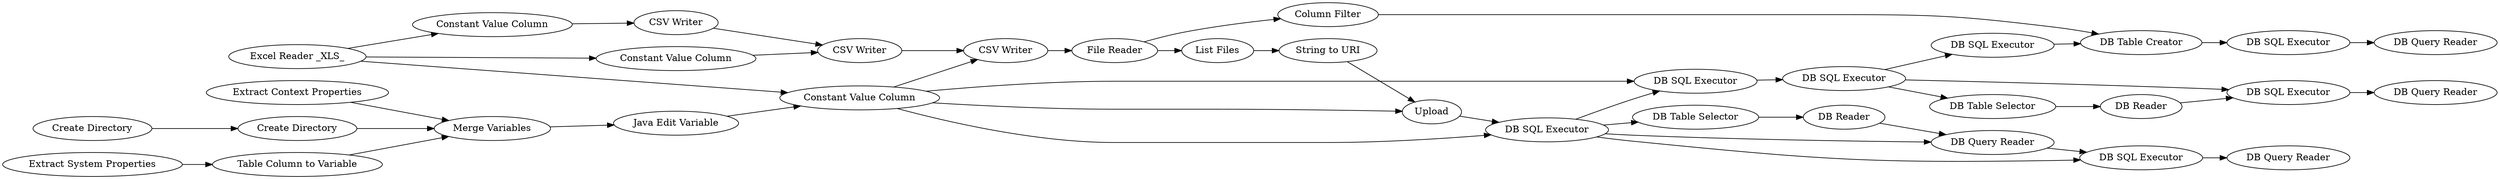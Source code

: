 digraph {
	49 -> 57
	41 -> 38
	42 -> 43
	57 -> 58
	1855 -> 1856
	40 -> 2
	1854 -> 1853
	52 -> 54
	1853 -> 1855
	45 -> 29
	6 -> 4
	29 -> 21
	51 -> 57
	1 -> 40
	50 -> 51
	42 -> 39
	44 -> 45
	1 -> 41
	28 -> 30
	10 -> 29
	21 -> 42
	48 -> 49
	53 -> 52
	46 -> 53
	49 -> 1846
	2 -> 38
	23 -> 5
	1 -> 42
	30 -> 29
	23 -> 1854
	1846 -> 1853
	42 -> 4
	43 -> 48
	49 -> 50
	4 -> 43
	38 -> 39
	43 -> 52
	39 -> 23
	47 -> 46
	5 -> 6
	43 -> 47
	42 -> 48
	43 -> 53
	57 [label="DB SQL Executor"]
	52 [label="DB SQL Executor"]
	21 [label="Java Edit Variable"]
	58 [label="DB Query Reader"]
	1854 [label="Column Filter"]
	49 [label="DB SQL Executor"]
	41 [label="Constant Value Column"]
	51 [label="DB Reader"]
	6 [label="String to URI"]
	54 [label="DB Query Reader"]
	10 [label="Extract Context Properties"]
	48 [label="DB SQL Executor"]
	50 [label="DB Table Selector"]
	1 [label="Excel Reader _XLS_"]
	42 [label="Constant Value Column"]
	53 [label="DB Query Reader"]
	28 [label="Extract System Properties"]
	1856 [label="DB Query Reader"]
	23 [label="File Reader"]
	4 [label=Upload]
	47 [label="DB Table Selector"]
	38 [label="CSV Writer"]
	5 [label="List Files"]
	1846 [label="DB SQL Executor"]
	43 [label="DB SQL Executor"]
	44 [label="Create Directory"]
	29 [label="Merge Variables"]
	46 [label="DB Reader"]
	1855 [label="DB SQL Executor"]
	1853 [label="DB Table Creator"]
	40 [label="Constant Value Column"]
	39 [label="CSV Writer"]
	30 [label="Table Column to Variable"]
	2 [label="CSV Writer"]
	45 [label="Create Directory"]
	rankdir=LR
}
